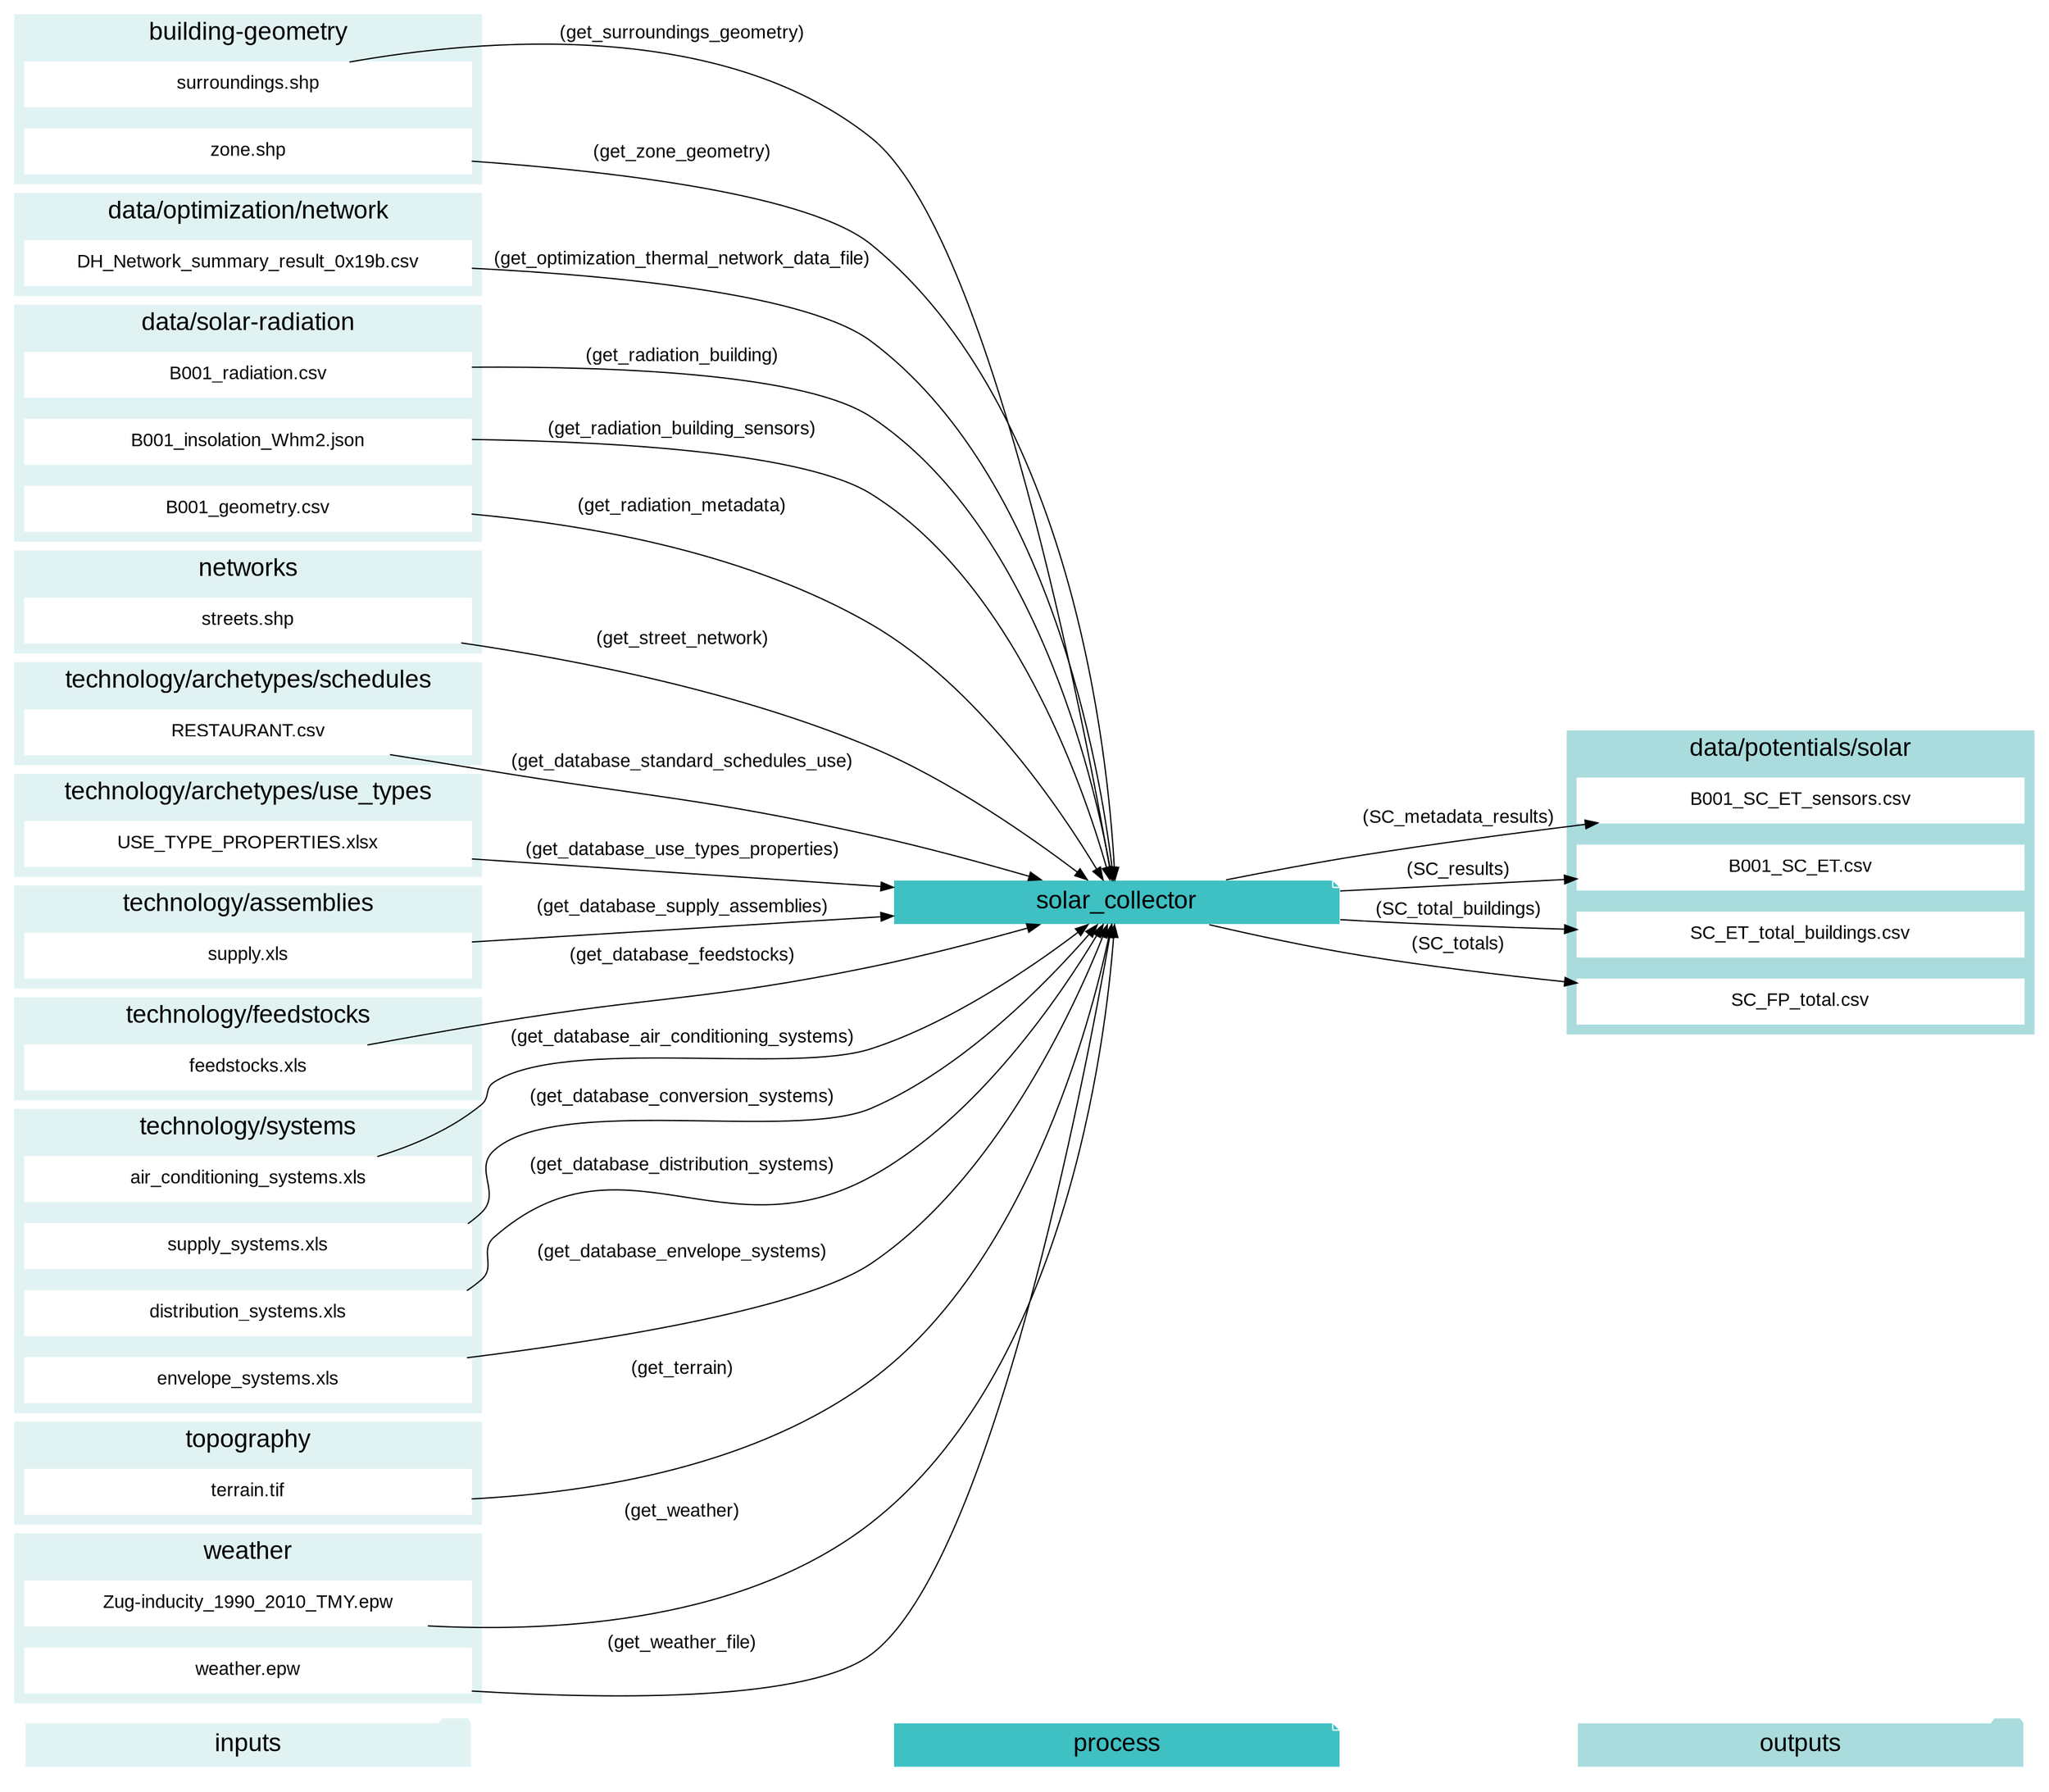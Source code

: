 digraph trace_inputlocator {
    rankdir="LR";
    graph [overlap=false, fontname=arial];
    node [shape=box, style=filled, color=white, fontsize=15, fontname=arial, fixedsize=true, width=5];
    edge [fontname=arial, fontsize = 15]
    newrank=true
    subgraph cluster_legend {
    fontsize=25
    style=invis
    "process"[style=filled, fillcolor="#3FC0C2", shape=note, fontsize=20, fontname="arial"]
    "inputs" [style=filled, shape=folder, color=white, fillcolor="#E1F2F2", fontsize=20]
    "outputs"[style=filled, shape=folder, color=white, fillcolor="#aadcdd", fontsize=20]
    "inputs"->"process"[style=invis]
    "process"->"outputs"[style=invis]
    }
    "solar_collector"[style=filled, color=white, fillcolor="#3FC0C2", shape=note, fontsize=20, fontname=arial];
    subgraph cluster_0_in {
        style = filled;
        color = "#E1F2F2";
        fontsize = 20;
        rank=same;
        label="building-geometry";
        "surroundings.shp"
        "zone.shp"
    }
    subgraph cluster_1_in {
        style = filled;
        color = "#E1F2F2";
        fontsize = 20;
        rank=same;
        label="data/optimization/network";
        "DH_Network_summary_result_0x19b.csv"
    }
    subgraph cluster_2_out {
        style = filled;
        color = "#aadcdd";
        fontsize = 20;
        rank=same;
        label="data/potentials/solar";
        "B001_SC_ET_sensors.csv"
        "B001_SC_ET.csv"
        "SC_ET_total_buildings.csv"
        "SC_FP_total.csv"
    }
    subgraph cluster_3_in {
        style = filled;
        color = "#E1F2F2";
        fontsize = 20;
        rank=same;
        label="data/solar-radiation";
        "B001_radiation.csv"
        "B001_insolation_Whm2.json"
        "B001_geometry.csv"
    }
    subgraph cluster_4_in {
        style = filled;
        color = "#E1F2F2";
        fontsize = 20;
        rank=same;
        label="networks";
        "streets.shp"
    }
    subgraph cluster_5_in {
        style = filled;
        color = "#E1F2F2";
        fontsize = 20;
        rank=same;
        label="technology/archetypes/schedules";
        "RESTAURANT.csv"
    }
    subgraph cluster_6_in {
        style = filled;
        color = "#E1F2F2";
        fontsize = 20;
        rank=same;
        label="technology/archetypes/use_types";
        "USE_TYPE_PROPERTIES.xlsx"
    }
    subgraph cluster_7_in {
        style = filled;
        color = "#E1F2F2";
        fontsize = 20;
        rank=same;
        label="technology/assemblies";
        "supply.xls"
    }
    subgraph cluster_8_in {
        style = filled;
        color = "#E1F2F2";
        fontsize = 20;
        rank=same;
        label="technology/feedstocks";
        "feedstocks.xls"
    }
    subgraph cluster_9_in {
        style = filled;
        color = "#E1F2F2";
        fontsize = 20;
        rank=same;
        label="technology/systems";
        "air_conditioning_systems.xls"
        "supply_systems.xls"
        "distribution_systems.xls"
        "envelope_systems.xls"
    }
    subgraph cluster_10_in {
        style = filled;
        color = "#E1F2F2";
        fontsize = 20;
        rank=same;
        label="topography";
        "terrain.tif"
    }
    subgraph cluster_11_in {
        style = filled;
        color = "#E1F2F2";
        fontsize = 20;
        rank=same;
        label="weather";
        "Zug-inducity_1990_2010_TMY.epw"
        "weather.epw"
    }
    "air_conditioning_systems.xls" -> "solar_collector"[label="(get_database_air_conditioning_systems)"]
    "supply_systems.xls" -> "solar_collector"[label="(get_database_conversion_systems)"]
    "distribution_systems.xls" -> "solar_collector"[label="(get_database_distribution_systems)"]
    "envelope_systems.xls" -> "solar_collector"[label="(get_database_envelope_systems)"]
    "feedstocks.xls" -> "solar_collector"[label="(get_database_feedstocks)"]
    "RESTAURANT.csv" -> "solar_collector"[label="(get_database_standard_schedules_use)"]
    "supply.xls" -> "solar_collector"[label="(get_database_supply_assemblies)"]
    "USE_TYPE_PROPERTIES.xlsx" -> "solar_collector"[label="(get_database_use_types_properties)"]
    "DH_Network_summary_result_0x19b.csv" -> "solar_collector"[label="(get_optimization_thermal_network_data_file)"]
    "B001_radiation.csv" -> "solar_collector"[label="(get_radiation_building)"]
    "B001_insolation_Whm2.json" -> "solar_collector"[label="(get_radiation_building_sensors)"]
    "B001_geometry.csv" -> "solar_collector"[label="(get_radiation_metadata)"]
    "streets.shp" -> "solar_collector"[label="(get_street_network)"]
    "surroundings.shp" -> "solar_collector"[label="(get_surroundings_geometry)"]
    "terrain.tif" -> "solar_collector"[label="(get_terrain)"]
    "Zug-inducity_1990_2010_TMY.epw" -> "solar_collector"[label="(get_weather)"]
    "weather.epw" -> "solar_collector"[label="(get_weather_file)"]
    "zone.shp" -> "solar_collector"[label="(get_zone_geometry)"]
    "solar_collector" -> "B001_SC_ET_sensors.csv"[label="(SC_metadata_results)"]
    "solar_collector" -> "B001_SC_ET.csv"[label="(SC_results)"]
    "solar_collector" -> "SC_ET_total_buildings.csv"[label="(SC_total_buildings)"]
    "solar_collector" -> "SC_FP_total.csv"[label="(SC_totals)"]
    }
